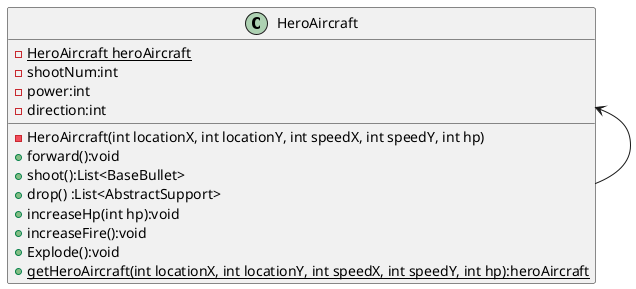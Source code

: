 @startuml
class HeroAircraft {
    - {static}HeroAircraft heroAircraft
    - shootNum:int
    - power:int
    - direction:int
    - HeroAircraft(int locationX, int locationY, int speedX, int speedY, int hp)
    + forward():void
    + shoot():List<BaseBullet>
    + drop() :List<AbstractSupport>
    + increaseHp(int hp):void
    + increaseFire():void
    + Explode():void
    + {static}getHeroAircraft(int locationX, int locationY, int speedX, int speedY, int hp):heroAircraft
}
HeroAircraft <-- HeroAircraft

@enduml